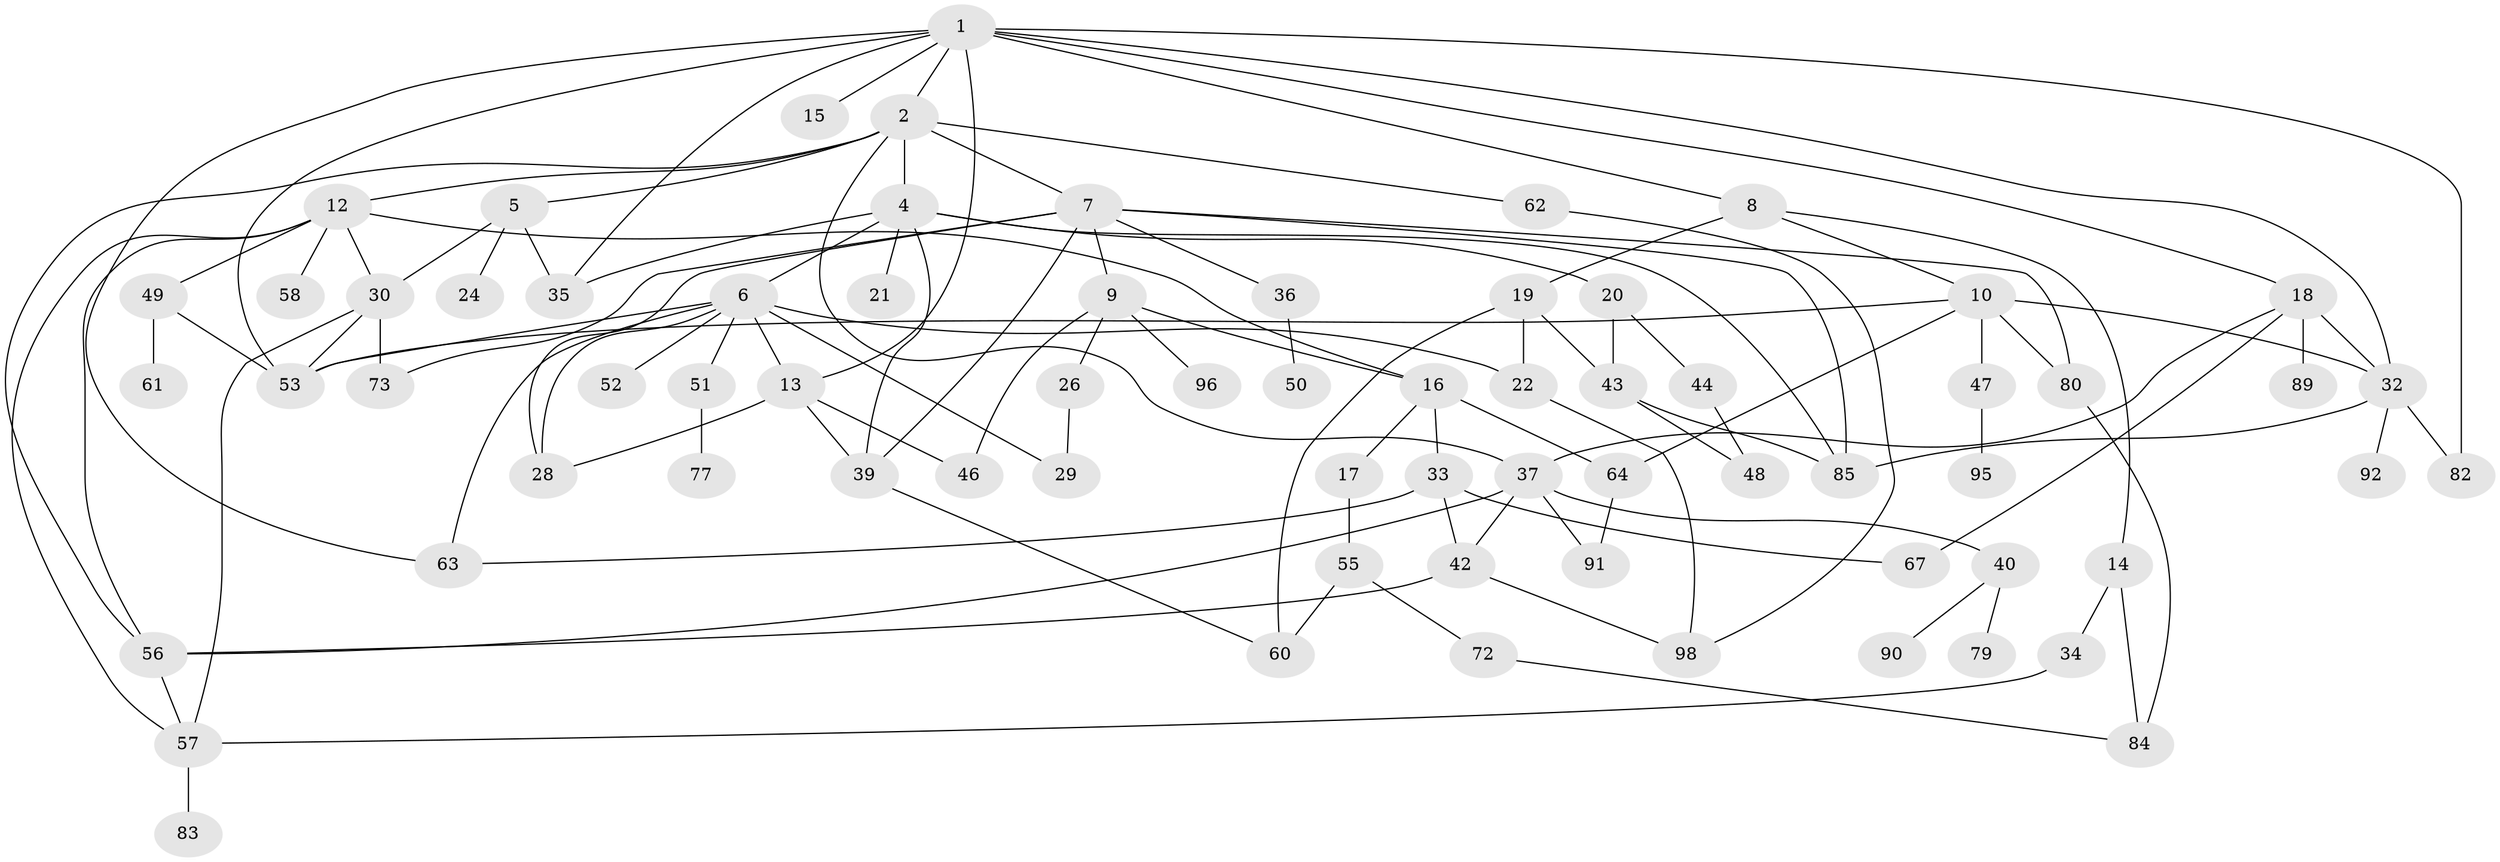 // original degree distribution, {4: 0.16, 7: 0.05, 8: 0.01, 6: 0.03, 3: 0.22, 5: 0.05, 1: 0.22, 2: 0.26}
// Generated by graph-tools (version 1.1) at 2025/10/02/27/25 16:10:50]
// undirected, 70 vertices, 114 edges
graph export_dot {
graph [start="1"]
  node [color=gray90,style=filled];
  1 [super="+3"];
  2 [super="+25"];
  4 [super="+11"];
  5;
  6 [super="+41"];
  7 [super="+27"];
  8;
  9 [super="+74"];
  10 [super="+76"];
  12 [super="+38"];
  13;
  14 [super="+69"];
  15;
  16 [super="+45"];
  17;
  18;
  19;
  20 [super="+23"];
  21 [super="+94"];
  22;
  24;
  26;
  28 [super="+71"];
  29;
  30 [super="+31"];
  32 [super="+65"];
  33;
  34;
  35;
  36 [super="+75"];
  37 [super="+54"];
  39 [super="+68"];
  40 [super="+70"];
  42;
  43 [super="+93"];
  44 [super="+78"];
  46;
  47 [super="+81"];
  48;
  49;
  50;
  51 [super="+99"];
  52;
  53 [super="+88"];
  55;
  56 [super="+59"];
  57 [super="+66"];
  58;
  60 [super="+87"];
  61;
  62;
  63;
  64 [super="+86"];
  67;
  72;
  73;
  77;
  79 [super="+100"];
  80;
  82;
  83;
  84;
  85 [super="+97"];
  89;
  90;
  91;
  92;
  95;
  96;
  98;
  1 -- 2;
  1 -- 13;
  1 -- 35;
  1 -- 32;
  1 -- 8;
  1 -- 15;
  1 -- 18;
  1 -- 82;
  1 -- 53;
  1 -- 63;
  2 -- 4;
  2 -- 5;
  2 -- 7;
  2 -- 12;
  2 -- 62;
  2 -- 56;
  2 -- 37;
  4 -- 6;
  4 -- 21;
  4 -- 35;
  4 -- 39;
  4 -- 85;
  4 -- 20;
  5 -- 24;
  5 -- 30;
  5 -- 35;
  6 -- 52;
  6 -- 53;
  6 -- 28;
  6 -- 13;
  6 -- 51 [weight=2];
  6 -- 22;
  6 -- 29;
  6 -- 63;
  7 -- 9;
  7 -- 28;
  7 -- 36;
  7 -- 39;
  7 -- 73;
  7 -- 80;
  7 -- 85;
  8 -- 10;
  8 -- 14;
  8 -- 19;
  9 -- 26;
  9 -- 46;
  9 -- 16;
  9 -- 96;
  10 -- 32;
  10 -- 47;
  10 -- 80;
  10 -- 53;
  10 -- 64;
  12 -- 16;
  12 -- 49;
  12 -- 58;
  12 -- 56;
  12 -- 57;
  12 -- 30;
  13 -- 39;
  13 -- 46;
  13 -- 28;
  14 -- 34;
  14 -- 84;
  16 -- 17;
  16 -- 33;
  16 -- 64;
  17 -- 55;
  18 -- 67;
  18 -- 89;
  18 -- 37;
  18 -- 32;
  19 -- 22;
  19 -- 43;
  19 -- 60;
  20 -- 44;
  20 -- 43;
  22 -- 98;
  26 -- 29;
  30 -- 57;
  30 -- 73;
  30 -- 53;
  32 -- 82;
  32 -- 92;
  32 -- 85;
  33 -- 63;
  33 -- 42;
  33 -- 67;
  34 -- 57;
  36 -- 50;
  37 -- 40;
  37 -- 42;
  37 -- 91;
  37 -- 56;
  39 -- 60;
  40 -- 79;
  40 -- 90;
  42 -- 56;
  42 -- 98;
  43 -- 48;
  43 -- 85;
  44 -- 48;
  47 -- 95;
  49 -- 61;
  49 -- 53;
  51 -- 77;
  55 -- 72;
  55 -- 60;
  56 -- 57;
  57 -- 83;
  62 -- 98;
  64 -- 91;
  72 -- 84;
  80 -- 84;
}
